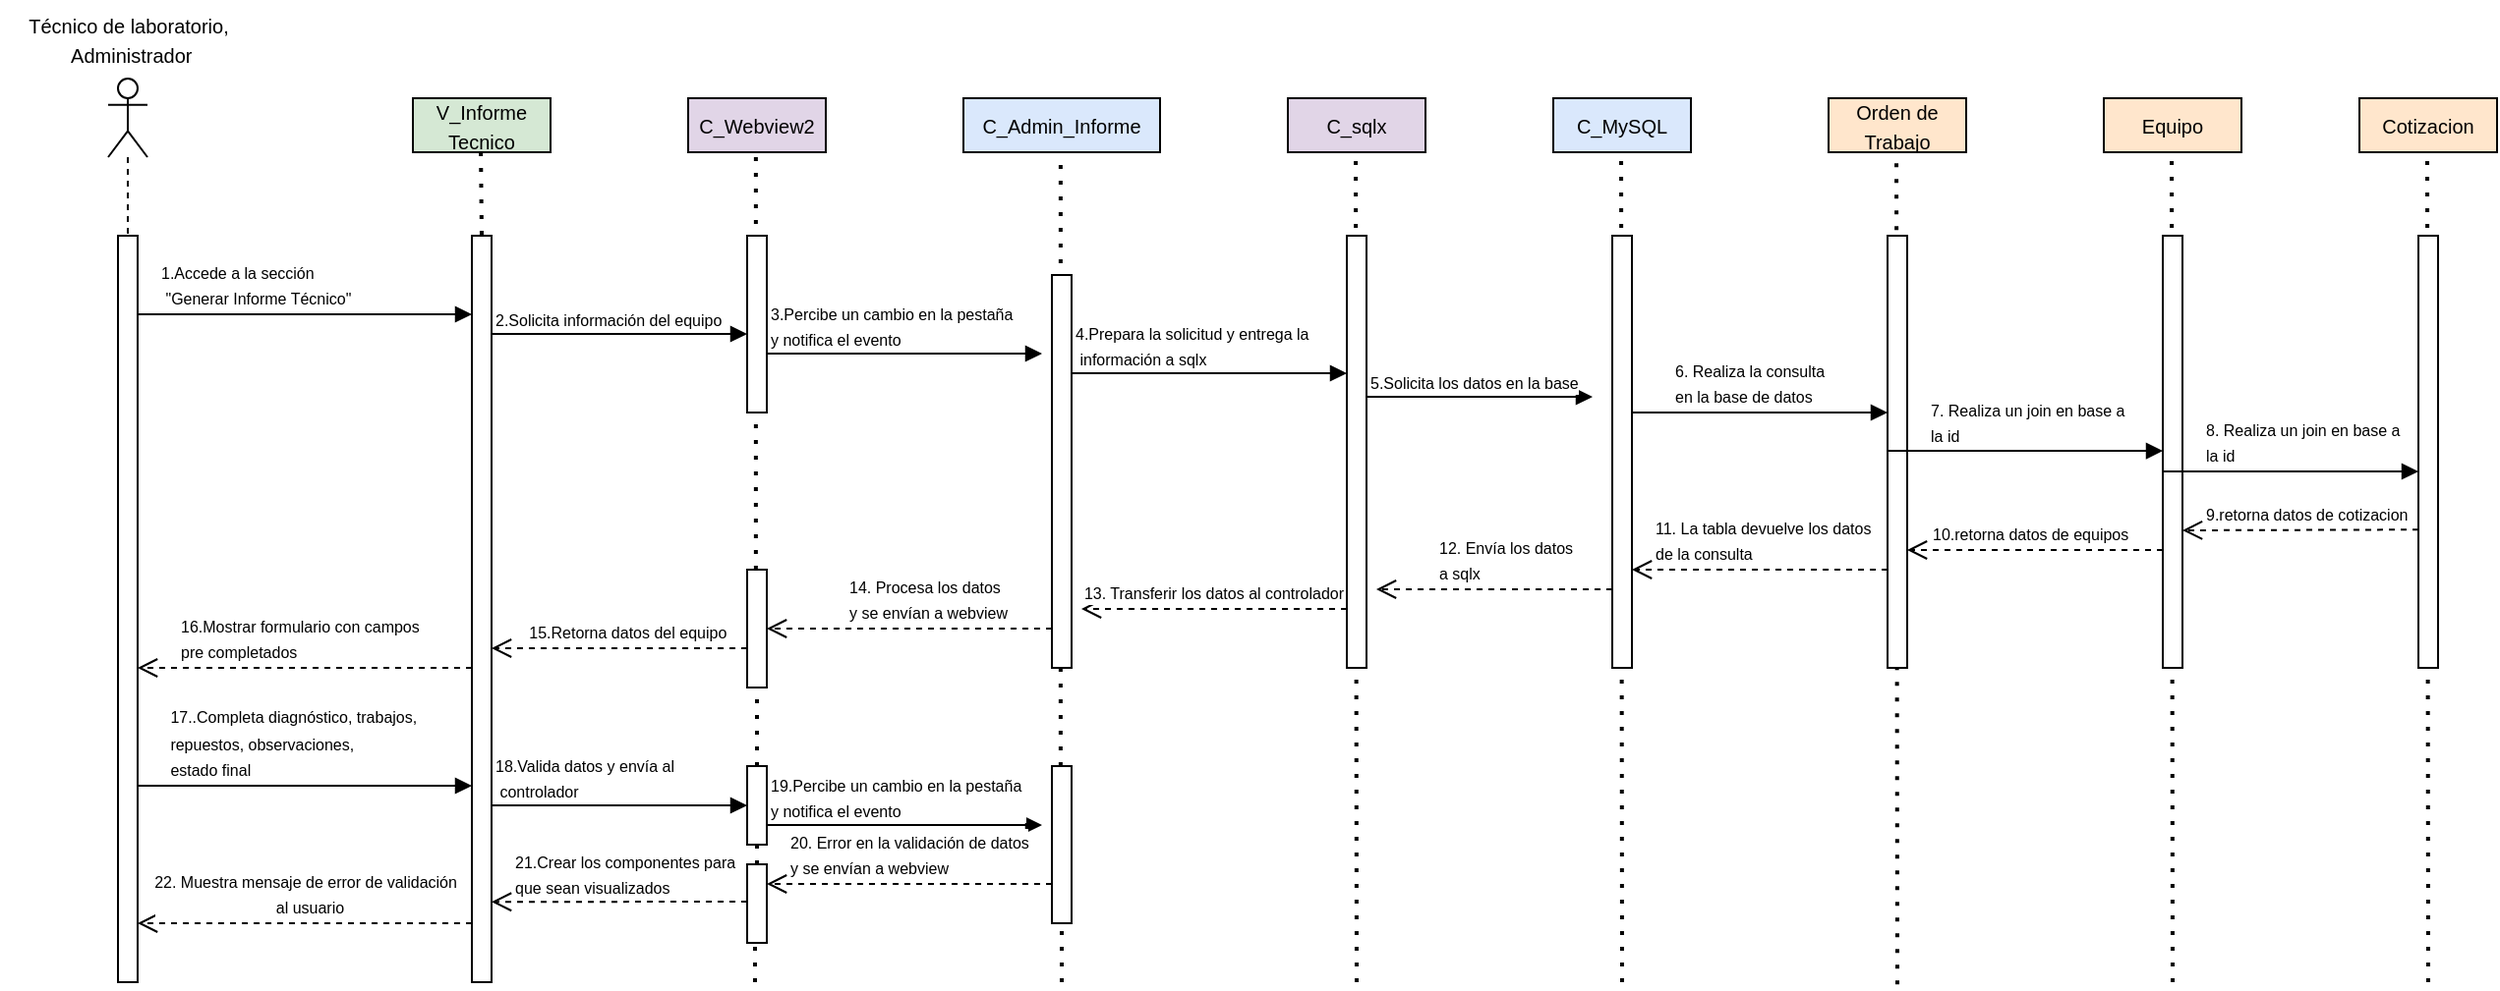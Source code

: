 <mxfile version="27.1.0">
  <diagram name="Page-1" id="OXiXHmUzO6Ew9FAKkKAP">
    <mxGraphModel grid="1" page="1" gridSize="10" guides="1" tooltips="1" connect="1" arrows="1" fold="1" pageScale="1" pageWidth="850" pageHeight="1100" math="0" shadow="0">
      <root>
        <mxCell id="0" />
        <mxCell id="1" parent="0" />
        <mxCell id="t9FeGa41G39lJowolSVk-1" value="" style="endArrow=none;dashed=1;html=1;dashPattern=1 3;strokeWidth=2;rounded=0;" edge="1" parent="1">
          <mxGeometry width="50" height="50" relative="1" as="geometry">
            <mxPoint x="1545" y="630" as="sourcePoint" />
            <mxPoint x="1544.5" y="207.5" as="targetPoint" />
          </mxGeometry>
        </mxCell>
        <mxCell id="t9FeGa41G39lJowolSVk-2" value="" style="endArrow=none;dashed=1;html=1;dashPattern=1 3;strokeWidth=2;rounded=0;" edge="1" parent="1">
          <mxGeometry width="50" height="50" relative="1" as="geometry">
            <mxPoint x="1415" y="630" as="sourcePoint" />
            <mxPoint x="1414.52" y="207.5" as="targetPoint" />
          </mxGeometry>
        </mxCell>
        <mxCell id="t9FeGa41G39lJowolSVk-3" value="" style="endArrow=none;dashed=1;html=1;dashPattern=1 3;strokeWidth=2;rounded=0;" edge="1" parent="1">
          <mxGeometry width="50" height="50" relative="1" as="geometry">
            <mxPoint x="1275" y="631.111" as="sourcePoint" />
            <mxPoint x="1274.52" y="207.5" as="targetPoint" />
          </mxGeometry>
        </mxCell>
        <mxCell id="t9FeGa41G39lJowolSVk-4" value="" style="endArrow=none;dashed=1;html=1;dashPattern=1 3;strokeWidth=2;rounded=0;" edge="1" parent="1">
          <mxGeometry width="50" height="50" relative="1" as="geometry">
            <mxPoint x="1135" y="630" as="sourcePoint" />
            <mxPoint x="1134.52" y="207.5" as="targetPoint" />
          </mxGeometry>
        </mxCell>
        <mxCell id="t9FeGa41G39lJowolSVk-5" value="" style="endArrow=none;dashed=1;html=1;dashPattern=1 3;strokeWidth=2;rounded=0;" edge="1" parent="1">
          <mxGeometry width="50" height="50" relative="1" as="geometry">
            <mxPoint x="1000" y="630" as="sourcePoint" />
            <mxPoint x="999.52" y="210" as="targetPoint" />
          </mxGeometry>
        </mxCell>
        <mxCell id="t9FeGa41G39lJowolSVk-6" value="" style="endArrow=none;dashed=1;html=1;dashPattern=1 3;strokeWidth=2;rounded=0;" edge="1" parent="1" source="t9FeGa41G39lJowolSVk-59">
          <mxGeometry width="50" height="50" relative="1" as="geometry">
            <mxPoint x="850" y="610" as="sourcePoint" />
            <mxPoint x="849.44" y="207.5" as="targetPoint" />
          </mxGeometry>
        </mxCell>
        <mxCell id="t9FeGa41G39lJowolSVk-7" value="" style="endArrow=none;dashed=1;html=1;dashPattern=1 3;strokeWidth=2;rounded=0;" edge="1" parent="1" source="t9FeGa41G39lJowolSVk-61">
          <mxGeometry width="50" height="50" relative="1" as="geometry">
            <mxPoint x="694" y="630" as="sourcePoint" />
            <mxPoint x="694.44" y="190" as="targetPoint" />
          </mxGeometry>
        </mxCell>
        <mxCell id="t9FeGa41G39lJowolSVk-8" value="" style="shape=umlLifeline;perimeter=lifelinePerimeter;whiteSpace=wrap;html=1;container=1;dropTarget=0;collapsible=0;recursiveResize=0;outlineConnect=0;portConstraint=eastwest;newEdgeStyle={&quot;curved&quot;:0,&quot;rounded&quot;:0};participant=umlActor;" vertex="1" parent="1">
          <mxGeometry x="365" y="170" width="20" height="380" as="geometry" />
        </mxCell>
        <mxCell id="t9FeGa41G39lJowolSVk-9" value="&lt;font style=&quot;font-size: 10px;&quot;&gt;Técnico de laboratorio,&lt;/font&gt;&lt;div&gt;&lt;font style=&quot;font-size: 10px;&quot;&gt;&amp;nbsp;Administrador&lt;/font&gt;&lt;/div&gt;" style="text;html=1;align=center;verticalAlign=middle;resizable=0;points=[];autosize=1;strokeColor=none;fillColor=none;" vertex="1" parent="1">
          <mxGeometry x="310" y="130" width="130" height="40" as="geometry" />
        </mxCell>
        <mxCell id="t9FeGa41G39lJowolSVk-10" value="" style="html=1;points=[[0,0,0,0,5],[0,1,0,0,-5],[1,0,0,0,5],[1,1,0,0,-5]];perimeter=orthogonalPerimeter;outlineConnect=0;targetShapes=umlLifeline;portConstraint=eastwest;newEdgeStyle={&quot;curved&quot;:0,&quot;rounded&quot;:0};" vertex="1" parent="1">
          <mxGeometry x="370" y="250" width="10" height="380" as="geometry" />
        </mxCell>
        <mxCell id="t9FeGa41G39lJowolSVk-11" value="&lt;font style=&quot;font-size: 10px;&quot;&gt;V_Informe&lt;/font&gt;&lt;div&gt;&lt;font style=&quot;font-size: 10px;&quot;&gt;Tecnico&lt;/font&gt;&lt;/div&gt;" style="html=1;whiteSpace=wrap;fillColor=#D5E8D4;" vertex="1" parent="1">
          <mxGeometry x="520" y="180" width="70" height="27.5" as="geometry" />
        </mxCell>
        <mxCell id="t9FeGa41G39lJowolSVk-12" value="&lt;font style=&quot;font-size: 10px;&quot;&gt;C_Admin_Informe&lt;/font&gt;" style="html=1;whiteSpace=wrap;fillColor=#DAE8FC;" vertex="1" parent="1">
          <mxGeometry x="800" y="180" width="100" height="27.5" as="geometry" />
        </mxCell>
        <mxCell id="t9FeGa41G39lJowolSVk-13" value="&lt;font style=&quot;font-size: 10px;&quot;&gt;C_sqlx&lt;/font&gt;" style="html=1;whiteSpace=wrap;fillColor=#E1D5E7;" vertex="1" parent="1">
          <mxGeometry x="965" y="180" width="70" height="27.5" as="geometry" />
        </mxCell>
        <mxCell id="t9FeGa41G39lJowolSVk-14" value="&lt;font style=&quot;font-size: 10px;&quot;&gt;C_MySQL&lt;/font&gt;" style="html=1;whiteSpace=wrap;fillColor=#DAE8FC;" vertex="1" parent="1">
          <mxGeometry x="1100" y="180" width="70" height="27.5" as="geometry" />
        </mxCell>
        <mxCell id="t9FeGa41G39lJowolSVk-15" value="&lt;font style=&quot;font-size: 10px;&quot;&gt;Cotizacion&lt;/font&gt;" style="html=1;whiteSpace=wrap;fillColor=#FFE6CC;" vertex="1" parent="1">
          <mxGeometry x="1510" y="180" width="70" height="27.5" as="geometry" />
        </mxCell>
        <mxCell id="t9FeGa41G39lJowolSVk-16" value="&lt;font style=&quot;font-size: 8px;&quot;&gt;1.Accede a la sección&amp;nbsp;&lt;/font&gt;&lt;div&gt;&lt;span style=&quot;font-size: 8px; background-color: light-dark(#ffffff, var(--ge-dark-color, #121212)); color: light-dark(rgb(0, 0, 0), rgb(255, 255, 255));&quot;&gt;&amp;nbsp;&quot;Generar Informe Técnico&quot;&lt;/span&gt;&lt;/div&gt;" style="html=1;verticalAlign=bottom;endArrow=block;curved=0;rounded=0;entryX=0;entryY=0.16;entryDx=0;entryDy=0;entryPerimeter=0;align=left;" edge="1" parent="1">
          <mxGeometry x="-0.882" width="80" relative="1" as="geometry">
            <mxPoint x="380" y="290.0" as="sourcePoint" />
            <mxPoint x="550" y="290.0" as="targetPoint" />
            <mxPoint as="offset" />
          </mxGeometry>
        </mxCell>
        <mxCell id="t9FeGa41G39lJowolSVk-17" value="" style="html=1;points=[[0,0,0,0,5],[0,1,0,0,-5],[1,0,0,0,5],[1,1,0,0,-5]];perimeter=orthogonalPerimeter;outlineConnect=0;targetShapes=umlLifeline;portConstraint=eastwest;newEdgeStyle={&quot;curved&quot;:0,&quot;rounded&quot;:0};" vertex="1" parent="1">
          <mxGeometry x="550" y="250" width="10" height="380" as="geometry" />
        </mxCell>
        <mxCell id="t9FeGa41G39lJowolSVk-18" value="&lt;font style=&quot;font-size: 8px;&quot;&gt;15.Retorna datos del equipo&amp;nbsp;&lt;/font&gt;" style="html=1;verticalAlign=bottom;endArrow=open;dashed=1;endSize=8;curved=0;rounded=0;" edge="1" parent="1">
          <mxGeometry x="-0.077" relative="1" as="geometry">
            <mxPoint x="690.0" y="460" as="sourcePoint" />
            <mxPoint x="560" y="460" as="targetPoint" />
            <Array as="points">
              <mxPoint x="690" y="460" />
            </Array>
            <mxPoint as="offset" />
          </mxGeometry>
        </mxCell>
        <mxCell id="t9FeGa41G39lJowolSVk-19" value="&lt;div style=&quot;text-align: left;&quot;&gt;&lt;span style=&quot;font-size: 8px; background-color: light-dark(#ffffff, var(--ge-dark-color, #121212)); color: light-dark(rgb(0, 0, 0), rgb(255, 255, 255));&quot;&gt;17..Completa diagnóstico, trabajos,&amp;nbsp;&lt;/span&gt;&lt;/div&gt;&lt;div&gt;&lt;div style=&quot;text-align: left;&quot;&gt;&lt;font style=&quot;background-color: light-dark(#ffffff, var(--ge-dark-color, #121212)); color: light-dark(rgb(0, 0, 0), rgb(255, 255, 255)); font-size: 8px;&quot;&gt;repuestos,&amp;nbsp;&lt;/font&gt;&lt;span style=&quot;color: light-dark(rgb(0, 0, 0), rgb(255, 255, 255)); font-size: 8px; background-color: light-dark(#ffffff, var(--ge-dark-color, #121212));&quot;&gt;observaciones,&amp;nbsp;&lt;/span&gt;&lt;/div&gt;&lt;div&gt;&lt;div style=&quot;text-align: left;&quot;&gt;&lt;font style=&quot;font-size: 8px;&quot;&gt;estado final&lt;/font&gt;&lt;font style=&quot;font-size: 7px;&quot;&gt; &lt;br&gt;&lt;/font&gt;&lt;/div&gt;&lt;/div&gt;&lt;/div&gt;" style="html=1;verticalAlign=bottom;endArrow=block;curved=0;rounded=0;" edge="1" parent="1">
          <mxGeometry x="-0.059" width="80" relative="1" as="geometry">
            <mxPoint x="380" y="530" as="sourcePoint" />
            <mxPoint x="550.0" y="530" as="targetPoint" />
            <mxPoint as="offset" />
          </mxGeometry>
        </mxCell>
        <mxCell id="t9FeGa41G39lJowolSVk-20" value="" style="endArrow=block;endFill=1;html=1;edgeStyle=orthogonalEdgeStyle;align=left;verticalAlign=top;rounded=0;" edge="1" parent="1">
          <mxGeometry x="-1" relative="1" as="geometry">
            <mxPoint x="560" y="540" as="sourcePoint" />
            <mxPoint x="690" y="540" as="targetPoint" />
          </mxGeometry>
        </mxCell>
        <mxCell id="t9FeGa41G39lJowolSVk-21" value="&lt;font style=&quot;font-size: 8px;&quot;&gt;18.Valida datos y&amp;nbsp;&lt;/font&gt;&lt;font style=&quot;background-color: light-dark(#ffffff, var(--ge-dark-color, #121212)); color: light-dark(rgb(0, 0, 0), rgb(255, 255, 255)); font-size: 8px;&quot;&gt;envía al&lt;/font&gt;&lt;div&gt;&lt;font style=&quot;background-color: light-dark(#ffffff, var(--ge-dark-color, #121212)); color: light-dark(rgb(0, 0, 0), rgb(255, 255, 255)); font-size: 8px;&quot;&gt;&amp;nbsp;&lt;/font&gt;&lt;span style=&quot;color: light-dark(rgb(0, 0, 0), rgb(255, 255, 255)); font-size: 8px; background-color: light-dark(#ffffff, var(--ge-dark-color, #121212));&quot;&gt;controlador&lt;/span&gt;&lt;/div&gt;" style="edgeLabel;resizable=0;html=1;align=left;verticalAlign=bottom;" connectable="0" vertex="1" parent="t9FeGa41G39lJowolSVk-20">
          <mxGeometry x="-1" relative="1" as="geometry" />
        </mxCell>
        <mxCell id="t9FeGa41G39lJowolSVk-22" value="" style="html=1;points=[[0,0,0,0,5],[0,1,0,0,-5],[1,0,0,0,5],[1,1,0,0,-5]];perimeter=orthogonalPerimeter;outlineConnect=0;targetShapes=umlLifeline;portConstraint=eastwest;newEdgeStyle={&quot;curved&quot;:0,&quot;rounded&quot;:0};" vertex="1" parent="1">
          <mxGeometry x="690" y="250" width="10" height="90" as="geometry" />
        </mxCell>
        <mxCell id="t9FeGa41G39lJowolSVk-23" value="&lt;font style=&quot;font-size: 8px;&quot;&gt;21.Crear los componentes para&amp;nbsp;&lt;/font&gt;&lt;div&gt;&lt;font style=&quot;font-size: 8px;&quot;&gt;que&amp;nbsp;&lt;/font&gt;&lt;span style=&quot;font-size: 8px; background-color: light-dark(#ffffff, var(--ge-dark-color, #121212)); color: light-dark(rgb(0, 0, 0), rgb(255, 255, 255));&quot;&gt;sean visualizados&lt;/span&gt;&lt;/div&gt;" style="html=1;verticalAlign=bottom;endArrow=open;dashed=1;endSize=8;curved=0;rounded=0;align=left;" edge="1" parent="1">
          <mxGeometry x="0.846" y="1" relative="1" as="geometry">
            <mxPoint x="690" y="589" as="sourcePoint" />
            <mxPoint x="560" y="589.13" as="targetPoint" />
            <mxPoint as="offset" />
          </mxGeometry>
        </mxCell>
        <mxCell id="t9FeGa41G39lJowolSVk-24" value="" style="endArrow=block;endFill=1;html=1;edgeStyle=orthogonalEdgeStyle;align=left;verticalAlign=top;rounded=0;" edge="1" parent="1">
          <mxGeometry x="-1" relative="1" as="geometry">
            <mxPoint x="560" y="300" as="sourcePoint" />
            <mxPoint x="690" y="300" as="targetPoint" />
          </mxGeometry>
        </mxCell>
        <mxCell id="t9FeGa41G39lJowolSVk-25" value="&lt;font style=&quot;font-size: 8px;&quot;&gt;2.Solicita información del equipo&lt;/font&gt;" style="edgeLabel;resizable=0;html=1;align=left;verticalAlign=bottom;" connectable="0" vertex="1" parent="t9FeGa41G39lJowolSVk-24">
          <mxGeometry x="-1" relative="1" as="geometry" />
        </mxCell>
        <mxCell id="t9FeGa41G39lJowolSVk-26" value="" style="endArrow=none;dashed=1;html=1;dashPattern=1 3;strokeWidth=2;rounded=0;" edge="1" parent="1">
          <mxGeometry width="50" height="50" relative="1" as="geometry">
            <mxPoint x="554.55" y="207.5" as="sourcePoint" />
            <mxPoint x="555" y="250.004" as="targetPoint" />
          </mxGeometry>
        </mxCell>
        <mxCell id="t9FeGa41G39lJowolSVk-27" value="&lt;font style=&quot;font-size: 8px;&quot;&gt;22. Muestra mensaje de error de validación&lt;/font&gt;&lt;div&gt;&lt;font style=&quot;font-size: 8px;&quot;&gt;&amp;nbsp; al usuario&lt;/font&gt;&lt;/div&gt;" style="html=1;verticalAlign=bottom;endArrow=open;dashed=1;endSize=8;curved=0;rounded=0;" edge="1" parent="1" target="t9FeGa41G39lJowolSVk-10">
          <mxGeometry relative="1" as="geometry">
            <mxPoint x="550" y="600" as="sourcePoint" />
            <mxPoint x="410" y="601" as="targetPoint" />
          </mxGeometry>
        </mxCell>
        <mxCell id="t9FeGa41G39lJowolSVk-28" value="&lt;font style=&quot;font-size: 10px;&quot;&gt;C_Webview2&lt;/font&gt;" style="html=1;whiteSpace=wrap;fillColor=#E1D5E7;" vertex="1" parent="1">
          <mxGeometry x="660" y="180" width="70" height="27.5" as="geometry" />
        </mxCell>
        <mxCell id="t9FeGa41G39lJowolSVk-29" value="&lt;font style=&quot;font-size: 8px;&quot;&gt;16.Mostrar formulario con campos&amp;nbsp;&lt;/font&gt;&lt;div&gt;&lt;font style=&quot;font-size: 8px;&quot;&gt;pre completados&lt;/font&gt;&lt;/div&gt;" style="html=1;verticalAlign=bottom;endArrow=open;dashed=1;endSize=8;curved=0;rounded=0;align=left;" edge="1" parent="1" target="t9FeGa41G39lJowolSVk-10">
          <mxGeometry x="0.765" relative="1" as="geometry">
            <mxPoint x="550.0" y="470" as="sourcePoint" />
            <mxPoint x="420" y="470" as="targetPoint" />
            <Array as="points">
              <mxPoint x="550" y="470" />
            </Array>
            <mxPoint as="offset" />
          </mxGeometry>
        </mxCell>
        <mxCell id="t9FeGa41G39lJowolSVk-30" value="&lt;font style=&quot;font-size: 10px;&quot;&gt;Orden de Trabajo&lt;/font&gt;" style="html=1;whiteSpace=wrap;fillColor=#FFE6CC;" vertex="1" parent="1">
          <mxGeometry x="1240" y="180" width="70" height="27.5" as="geometry" />
        </mxCell>
        <mxCell id="t9FeGa41G39lJowolSVk-31" value="&lt;font style=&quot;font-size: 10px;&quot;&gt;Equipo&lt;/font&gt;" style="html=1;whiteSpace=wrap;fillColor=#FFE6CC;" vertex="1" parent="1">
          <mxGeometry x="1380" y="180" width="70" height="27.5" as="geometry" />
        </mxCell>
        <mxCell id="t9FeGa41G39lJowolSVk-32" value="" style="endArrow=block;endFill=1;html=1;edgeStyle=orthogonalEdgeStyle;align=left;verticalAlign=top;rounded=0;" edge="1" parent="1">
          <mxGeometry x="-1" relative="1" as="geometry">
            <mxPoint x="700" y="310" as="sourcePoint" />
            <mxPoint x="840" y="310" as="targetPoint" />
          </mxGeometry>
        </mxCell>
        <mxCell id="t9FeGa41G39lJowolSVk-33" value="&lt;span style=&quot;font-size: 8px;&quot;&gt;3&lt;/span&gt;&lt;font style=&quot;font-size: 8px;&quot;&gt;.Percibe un cambio en la pestaña&amp;nbsp;&lt;/font&gt;&lt;div&gt;&lt;font style=&quot;font-size: 8px;&quot;&gt;y notifica el evento&amp;nbsp;&lt;/font&gt;&lt;/div&gt;" style="edgeLabel;resizable=0;html=1;align=left;verticalAlign=bottom;" connectable="0" vertex="1" parent="t9FeGa41G39lJowolSVk-32">
          <mxGeometry x="-1" relative="1" as="geometry" />
        </mxCell>
        <mxCell id="t9FeGa41G39lJowolSVk-34" value="" style="endArrow=none;dashed=1;html=1;dashPattern=1 3;strokeWidth=2;rounded=0;" edge="1" parent="1" target="t9FeGa41G39lJowolSVk-35">
          <mxGeometry width="50" height="50" relative="1" as="geometry">
            <mxPoint x="849.87" y="352.5" as="sourcePoint" />
            <mxPoint x="849.44" y="207.5" as="targetPoint" />
          </mxGeometry>
        </mxCell>
        <mxCell id="t9FeGa41G39lJowolSVk-35" value="" style="html=1;points=[[0,0,0,0,5],[0,1,0,0,-5],[1,0,0,0,5],[1,1,0,0,-5]];perimeter=orthogonalPerimeter;outlineConnect=0;targetShapes=umlLifeline;portConstraint=eastwest;newEdgeStyle={&quot;curved&quot;:0,&quot;rounded&quot;:0};" vertex="1" parent="1">
          <mxGeometry x="845" y="270" width="10" height="200" as="geometry" />
        </mxCell>
        <mxCell id="t9FeGa41G39lJowolSVk-36" value="" style="endArrow=none;dashed=1;html=1;dashPattern=1 3;strokeWidth=2;rounded=0;" edge="1" parent="1" target="t9FeGa41G39lJowolSVk-37">
          <mxGeometry width="50" height="50" relative="1" as="geometry">
            <mxPoint x="999.95" y="355" as="sourcePoint" />
            <mxPoint x="999.52" y="210" as="targetPoint" />
          </mxGeometry>
        </mxCell>
        <mxCell id="t9FeGa41G39lJowolSVk-37" value="" style="html=1;points=[[0,0,0,0,5],[0,1,0,0,-5],[1,0,0,0,5],[1,1,0,0,-5]];perimeter=orthogonalPerimeter;outlineConnect=0;targetShapes=umlLifeline;portConstraint=eastwest;newEdgeStyle={&quot;curved&quot;:0,&quot;rounded&quot;:0};" vertex="1" parent="1">
          <mxGeometry x="995" y="250" width="10" height="220" as="geometry" />
        </mxCell>
        <mxCell id="t9FeGa41G39lJowolSVk-38" value="" style="endArrow=block;endFill=1;html=1;edgeStyle=orthogonalEdgeStyle;align=left;verticalAlign=top;rounded=0;" edge="1" parent="1">
          <mxGeometry x="-1" relative="1" as="geometry">
            <mxPoint x="855" y="320" as="sourcePoint" />
            <mxPoint x="995" y="320" as="targetPoint" />
          </mxGeometry>
        </mxCell>
        <mxCell id="t9FeGa41G39lJowolSVk-39" value="&lt;span style=&quot;font-size: 8px;&quot;&gt;4.Prepara la solicitud y entrega la&lt;/span&gt;&lt;div&gt;&lt;span style=&quot;font-size: 8px;&quot;&gt;&amp;nbsp;información a sqlx&amp;nbsp;&lt;/span&gt;&lt;/div&gt;" style="edgeLabel;resizable=0;html=1;align=left;verticalAlign=bottom;" connectable="0" vertex="1" parent="t9FeGa41G39lJowolSVk-38">
          <mxGeometry x="-1" relative="1" as="geometry" />
        </mxCell>
        <mxCell id="t9FeGa41G39lJowolSVk-40" value="" style="html=1;points=[[0,0,0,0,5],[0,1,0,0,-5],[1,0,0,0,5],[1,1,0,0,-5]];perimeter=orthogonalPerimeter;outlineConnect=0;targetShapes=umlLifeline;portConstraint=eastwest;newEdgeStyle={&quot;curved&quot;:0,&quot;rounded&quot;:0};" vertex="1" parent="1">
          <mxGeometry x="1130" y="250" width="10" height="220" as="geometry" />
        </mxCell>
        <mxCell id="t9FeGa41G39lJowolSVk-41" value="" style="endArrow=block;endFill=1;html=1;edgeStyle=orthogonalEdgeStyle;align=left;verticalAlign=top;rounded=0;" edge="1" parent="1">
          <mxGeometry x="-1" relative="1" as="geometry">
            <mxPoint x="1005" y="332.02" as="sourcePoint" />
            <mxPoint x="1120" y="332" as="targetPoint" />
          </mxGeometry>
        </mxCell>
        <mxCell id="t9FeGa41G39lJowolSVk-42" value="&lt;span style=&quot;font-size: 8px;&quot;&gt;5.Solicita los datos en la base&lt;/span&gt;" style="edgeLabel;resizable=0;html=1;align=left;verticalAlign=bottom;" connectable="0" vertex="1" parent="t9FeGa41G39lJowolSVk-41">
          <mxGeometry x="-1" relative="1" as="geometry" />
        </mxCell>
        <mxCell id="t9FeGa41G39lJowolSVk-43" value="&lt;font style=&quot;font-size: 8px;&quot;&gt;6. Realiza la consulta&lt;/font&gt;&lt;div&gt;&lt;font style=&quot;font-size: 8px;&quot;&gt;en la base de datos&lt;/font&gt;&lt;/div&gt;" style="html=1;verticalAlign=bottom;endArrow=block;curved=0;rounded=0;align=left;" edge="1" parent="1" target="t9FeGa41G39lJowolSVk-44">
          <mxGeometry x="-0.692" width="80" relative="1" as="geometry">
            <mxPoint x="1140" y="340" as="sourcePoint" />
            <mxPoint x="1260" y="340" as="targetPoint" />
            <mxPoint as="offset" />
          </mxGeometry>
        </mxCell>
        <mxCell id="t9FeGa41G39lJowolSVk-44" value="" style="html=1;points=[[0,0,0,0,5],[0,1,0,0,-5],[1,0,0,0,5],[1,1,0,0,-5]];perimeter=orthogonalPerimeter;outlineConnect=0;targetShapes=umlLifeline;portConstraint=eastwest;newEdgeStyle={&quot;curved&quot;:0,&quot;rounded&quot;:0};" vertex="1" parent="1">
          <mxGeometry x="1270" y="250" width="10" height="220" as="geometry" />
        </mxCell>
        <mxCell id="t9FeGa41G39lJowolSVk-45" value="&lt;div&gt;&lt;font style=&quot;font-size: 8px;&quot;&gt;7. Realiza un join en base a &lt;br&gt;&lt;/font&gt;&lt;/div&gt;&lt;div&gt;&lt;font style=&quot;font-size: 8px;&quot;&gt;la id&lt;/font&gt;&lt;/div&gt;" style="html=1;verticalAlign=bottom;endArrow=block;curved=0;rounded=0;align=left;" edge="1" parent="1" target="t9FeGa41G39lJowolSVk-46">
          <mxGeometry x="-0.714" width="80" relative="1" as="geometry">
            <mxPoint x="1270" y="359.52" as="sourcePoint" />
            <mxPoint x="1390" y="360" as="targetPoint" />
            <mxPoint as="offset" />
          </mxGeometry>
        </mxCell>
        <mxCell id="t9FeGa41G39lJowolSVk-46" value="" style="html=1;points=[[0,0,0,0,5],[0,1,0,0,-5],[1,0,0,0,5],[1,1,0,0,-5]];perimeter=orthogonalPerimeter;outlineConnect=0;targetShapes=umlLifeline;portConstraint=eastwest;newEdgeStyle={&quot;curved&quot;:0,&quot;rounded&quot;:0};" vertex="1" parent="1">
          <mxGeometry x="1410" y="250" width="10" height="220" as="geometry" />
        </mxCell>
        <mxCell id="t9FeGa41G39lJowolSVk-47" value="&lt;div&gt;&lt;font style=&quot;font-size: 8px;&quot;&gt;8. Realiza un join en base a &lt;br&gt;&lt;/font&gt;&lt;/div&gt;&lt;div&gt;&lt;font style=&quot;font-size: 8px;&quot;&gt;la id&lt;/font&gt;&lt;/div&gt;" style="html=1;verticalAlign=bottom;endArrow=block;curved=0;rounded=0;align=left;" edge="1" parent="1">
          <mxGeometry x="-0.692" width="80" relative="1" as="geometry">
            <mxPoint x="1410" y="370" as="sourcePoint" />
            <mxPoint x="1540" y="370" as="targetPoint" />
            <mxPoint as="offset" />
          </mxGeometry>
        </mxCell>
        <mxCell id="t9FeGa41G39lJowolSVk-48" value="" style="html=1;points=[[0,0,0,0,5],[0,1,0,0,-5],[1,0,0,0,5],[1,1,0,0,-5]];perimeter=orthogonalPerimeter;outlineConnect=0;targetShapes=umlLifeline;portConstraint=eastwest;newEdgeStyle={&quot;curved&quot;:0,&quot;rounded&quot;:0};" vertex="1" parent="1">
          <mxGeometry x="1540" y="250" width="10" height="220" as="geometry" />
        </mxCell>
        <mxCell id="t9FeGa41G39lJowolSVk-49" value="&lt;font style=&quot;font-size: 8px;&quot;&gt;9.retorna datos de cotizacion&lt;/font&gt;" style="html=1;verticalAlign=bottom;endArrow=open;dashed=1;endSize=8;curved=0;rounded=0;align=left;" edge="1" parent="1">
          <mxGeometry x="0.833" relative="1" as="geometry">
            <mxPoint x="1540" y="399.63" as="sourcePoint" />
            <mxPoint x="1420" y="400" as="targetPoint" />
            <mxPoint as="offset" />
          </mxGeometry>
        </mxCell>
        <mxCell id="t9FeGa41G39lJowolSVk-50" value="&lt;font style=&quot;font-size: 8px;&quot;&gt;10.retorna datos de equipos&lt;/font&gt;" style="html=1;verticalAlign=bottom;endArrow=open;dashed=1;endSize=8;curved=0;rounded=0;align=left;" edge="1" parent="1" target="t9FeGa41G39lJowolSVk-44">
          <mxGeometry x="0.833" relative="1" as="geometry">
            <mxPoint x="1410" y="410" as="sourcePoint" />
            <mxPoint x="1290" y="410.37" as="targetPoint" />
            <mxPoint as="offset" />
          </mxGeometry>
        </mxCell>
        <mxCell id="t9FeGa41G39lJowolSVk-51" value="&lt;font style=&quot;font-size: 8px;&quot;&gt;11. La tabla devuelve los datos&lt;/font&gt;&lt;div&gt;&lt;font style=&quot;font-size: 8px;&quot;&gt;de la consulta&lt;/font&gt;&lt;/div&gt;" style="html=1;verticalAlign=bottom;endArrow=open;dashed=1;endSize=8;curved=0;rounded=0;align=left;" edge="1" parent="1">
          <mxGeometry x="0.846" relative="1" as="geometry">
            <mxPoint x="1270" y="420" as="sourcePoint" />
            <mxPoint x="1140" y="420" as="targetPoint" />
            <mxPoint as="offset" />
          </mxGeometry>
        </mxCell>
        <mxCell id="t9FeGa41G39lJowolSVk-52" value="&lt;font style=&quot;font-size: 8px;&quot;&gt;12. Envía los datos&lt;/font&gt;&lt;div&gt;&lt;font style=&quot;font-size: 8px;&quot;&gt;a sqlx&lt;/font&gt;&lt;/div&gt;" style="html=1;verticalAlign=bottom;endArrow=open;dashed=1;endSize=8;curved=0;rounded=0;align=left;" edge="1" parent="1">
          <mxGeometry x="0.5" relative="1" as="geometry">
            <mxPoint x="1130" y="430" as="sourcePoint" />
            <mxPoint x="1010" y="430" as="targetPoint" />
            <mxPoint as="offset" />
          </mxGeometry>
        </mxCell>
        <mxCell id="t9FeGa41G39lJowolSVk-53" value="&lt;font style=&quot;font-size: 8px;&quot;&gt;13. Transferir los datos al controlador&lt;/font&gt;" style="html=1;verticalAlign=bottom;endArrow=open;dashed=1;endSize=8;curved=0;rounded=0;entryX=1.5;entryY=0.85;entryDx=0;entryDy=0;entryPerimeter=0;" edge="1" parent="1" target="t9FeGa41G39lJowolSVk-35">
          <mxGeometry x="0.004" relative="1" as="geometry">
            <mxPoint x="995" y="440" as="sourcePoint" />
            <mxPoint x="860" y="440" as="targetPoint" />
            <mxPoint as="offset" />
          </mxGeometry>
        </mxCell>
        <mxCell id="t9FeGa41G39lJowolSVk-54" value="&lt;font style=&quot;font-size: 8px;&quot;&gt;14. Procesa los datos&lt;/font&gt;&lt;div&gt;&lt;font style=&quot;font-size: 8px;&quot;&gt;y se envían a webview&lt;/font&gt;&lt;/div&gt;" style="html=1;verticalAlign=bottom;endArrow=open;dashed=1;endSize=8;curved=0;rounded=0;align=left;" edge="1" parent="1">
          <mxGeometry x="0.448" relative="1" as="geometry">
            <mxPoint x="845" y="450" as="sourcePoint" />
            <mxPoint x="700" y="450" as="targetPoint" />
            <mxPoint as="offset" />
          </mxGeometry>
        </mxCell>
        <mxCell id="t9FeGa41G39lJowolSVk-55" value="" style="endArrow=block;endFill=1;html=1;edgeStyle=orthogonalEdgeStyle;align=left;verticalAlign=top;rounded=0;" edge="1" parent="1">
          <mxGeometry x="-1" relative="1" as="geometry">
            <mxPoint x="700" y="550" as="sourcePoint" />
            <mxPoint x="840" y="550" as="targetPoint" />
          </mxGeometry>
        </mxCell>
        <mxCell id="t9FeGa41G39lJowolSVk-56" value="&lt;font style=&quot;font-size: 8px;&quot;&gt;19.Percibe un cambio en la pestaña&amp;nbsp;&lt;/font&gt;&lt;div&gt;&lt;font style=&quot;font-size: 8px;&quot;&gt;y notifica el evento&amp;nbsp;&lt;/font&gt;&lt;/div&gt;" style="edgeLabel;resizable=0;html=1;align=left;verticalAlign=bottom;" connectable="0" vertex="1" parent="t9FeGa41G39lJowolSVk-55">
          <mxGeometry x="-1" relative="1" as="geometry" />
        </mxCell>
        <mxCell id="t9FeGa41G39lJowolSVk-57" value="&lt;font style=&quot;font-size: 8px;&quot;&gt;20. Error en la validación de datos&lt;/font&gt;&lt;div&gt;&lt;font style=&quot;font-size: 8px;&quot;&gt;y se envían a webview&lt;/font&gt;&lt;/div&gt;" style="html=1;verticalAlign=bottom;endArrow=open;dashed=1;endSize=8;curved=0;rounded=0;align=left;" edge="1" parent="1">
          <mxGeometry x="0.862" relative="1" as="geometry">
            <mxPoint x="845" y="580" as="sourcePoint" />
            <mxPoint x="700" y="580" as="targetPoint" />
            <mxPoint as="offset" />
          </mxGeometry>
        </mxCell>
        <mxCell id="t9FeGa41G39lJowolSVk-58" value="" style="endArrow=none;dashed=1;html=1;dashPattern=1 3;strokeWidth=2;rounded=0;" edge="1" parent="1" target="t9FeGa41G39lJowolSVk-59">
          <mxGeometry width="50" height="50" relative="1" as="geometry">
            <mxPoint x="850" y="630" as="sourcePoint" />
            <mxPoint x="849.44" y="207.5" as="targetPoint" />
          </mxGeometry>
        </mxCell>
        <mxCell id="t9FeGa41G39lJowolSVk-59" value="" style="html=1;points=[[0,0,0,0,5],[0,1,0,0,-5],[1,0,0,0,5],[1,1,0,0,-5]];perimeter=orthogonalPerimeter;outlineConnect=0;targetShapes=umlLifeline;portConstraint=eastwest;newEdgeStyle={&quot;curved&quot;:0,&quot;rounded&quot;:0};" vertex="1" parent="1">
          <mxGeometry x="845" y="520" width="10" height="80" as="geometry" />
        </mxCell>
        <mxCell id="t9FeGa41G39lJowolSVk-60" value="" style="endArrow=none;dashed=1;html=1;dashPattern=1 3;strokeWidth=2;rounded=0;" edge="1" parent="1" source="t9FeGa41G39lJowolSVk-63" target="t9FeGa41G39lJowolSVk-61">
          <mxGeometry width="50" height="50" relative="1" as="geometry">
            <mxPoint x="694" y="630" as="sourcePoint" />
            <mxPoint x="694.44" y="190" as="targetPoint" />
          </mxGeometry>
        </mxCell>
        <mxCell id="t9FeGa41G39lJowolSVk-61" value="" style="html=1;points=[[0,0,0,0,5],[0,1,0,0,-5],[1,0,0,0,5],[1,1,0,0,-5]];perimeter=orthogonalPerimeter;outlineConnect=0;targetShapes=umlLifeline;portConstraint=eastwest;newEdgeStyle={&quot;curved&quot;:0,&quot;rounded&quot;:0};" vertex="1" parent="1">
          <mxGeometry x="690" y="420" width="10" height="60" as="geometry" />
        </mxCell>
        <mxCell id="t9FeGa41G39lJowolSVk-62" value="" style="endArrow=none;dashed=1;html=1;dashPattern=1 3;strokeWidth=2;rounded=0;" edge="1" parent="1" source="t9FeGa41G39lJowolSVk-65" target="t9FeGa41G39lJowolSVk-63">
          <mxGeometry width="50" height="50" relative="1" as="geometry">
            <mxPoint x="694" y="630" as="sourcePoint" />
            <mxPoint x="694" y="480" as="targetPoint" />
          </mxGeometry>
        </mxCell>
        <mxCell id="t9FeGa41G39lJowolSVk-63" value="" style="html=1;points=[[0,0,0,0,5],[0,1,0,0,-5],[1,0,0,0,5],[1,1,0,0,-5]];perimeter=orthogonalPerimeter;outlineConnect=0;targetShapes=umlLifeline;portConstraint=eastwest;newEdgeStyle={&quot;curved&quot;:0,&quot;rounded&quot;:0};" vertex="1" parent="1">
          <mxGeometry x="690" y="520" width="10" height="40" as="geometry" />
        </mxCell>
        <mxCell id="t9FeGa41G39lJowolSVk-64" value="" style="endArrow=none;dashed=1;html=1;dashPattern=1 3;strokeWidth=2;rounded=0;" edge="1" parent="1" target="t9FeGa41G39lJowolSVk-65">
          <mxGeometry width="50" height="50" relative="1" as="geometry">
            <mxPoint x="694" y="630" as="sourcePoint" />
            <mxPoint x="694" y="560" as="targetPoint" />
          </mxGeometry>
        </mxCell>
        <mxCell id="t9FeGa41G39lJowolSVk-65" value="" style="html=1;points=[[0,0,0,0,5],[0,1,0,0,-5],[1,0,0,0,5],[1,1,0,0,-5]];perimeter=orthogonalPerimeter;outlineConnect=0;targetShapes=umlLifeline;portConstraint=eastwest;newEdgeStyle={&quot;curved&quot;:0,&quot;rounded&quot;:0};" vertex="1" parent="1">
          <mxGeometry x="690" y="570" width="10" height="40" as="geometry" />
        </mxCell>
      </root>
    </mxGraphModel>
  </diagram>
</mxfile>
